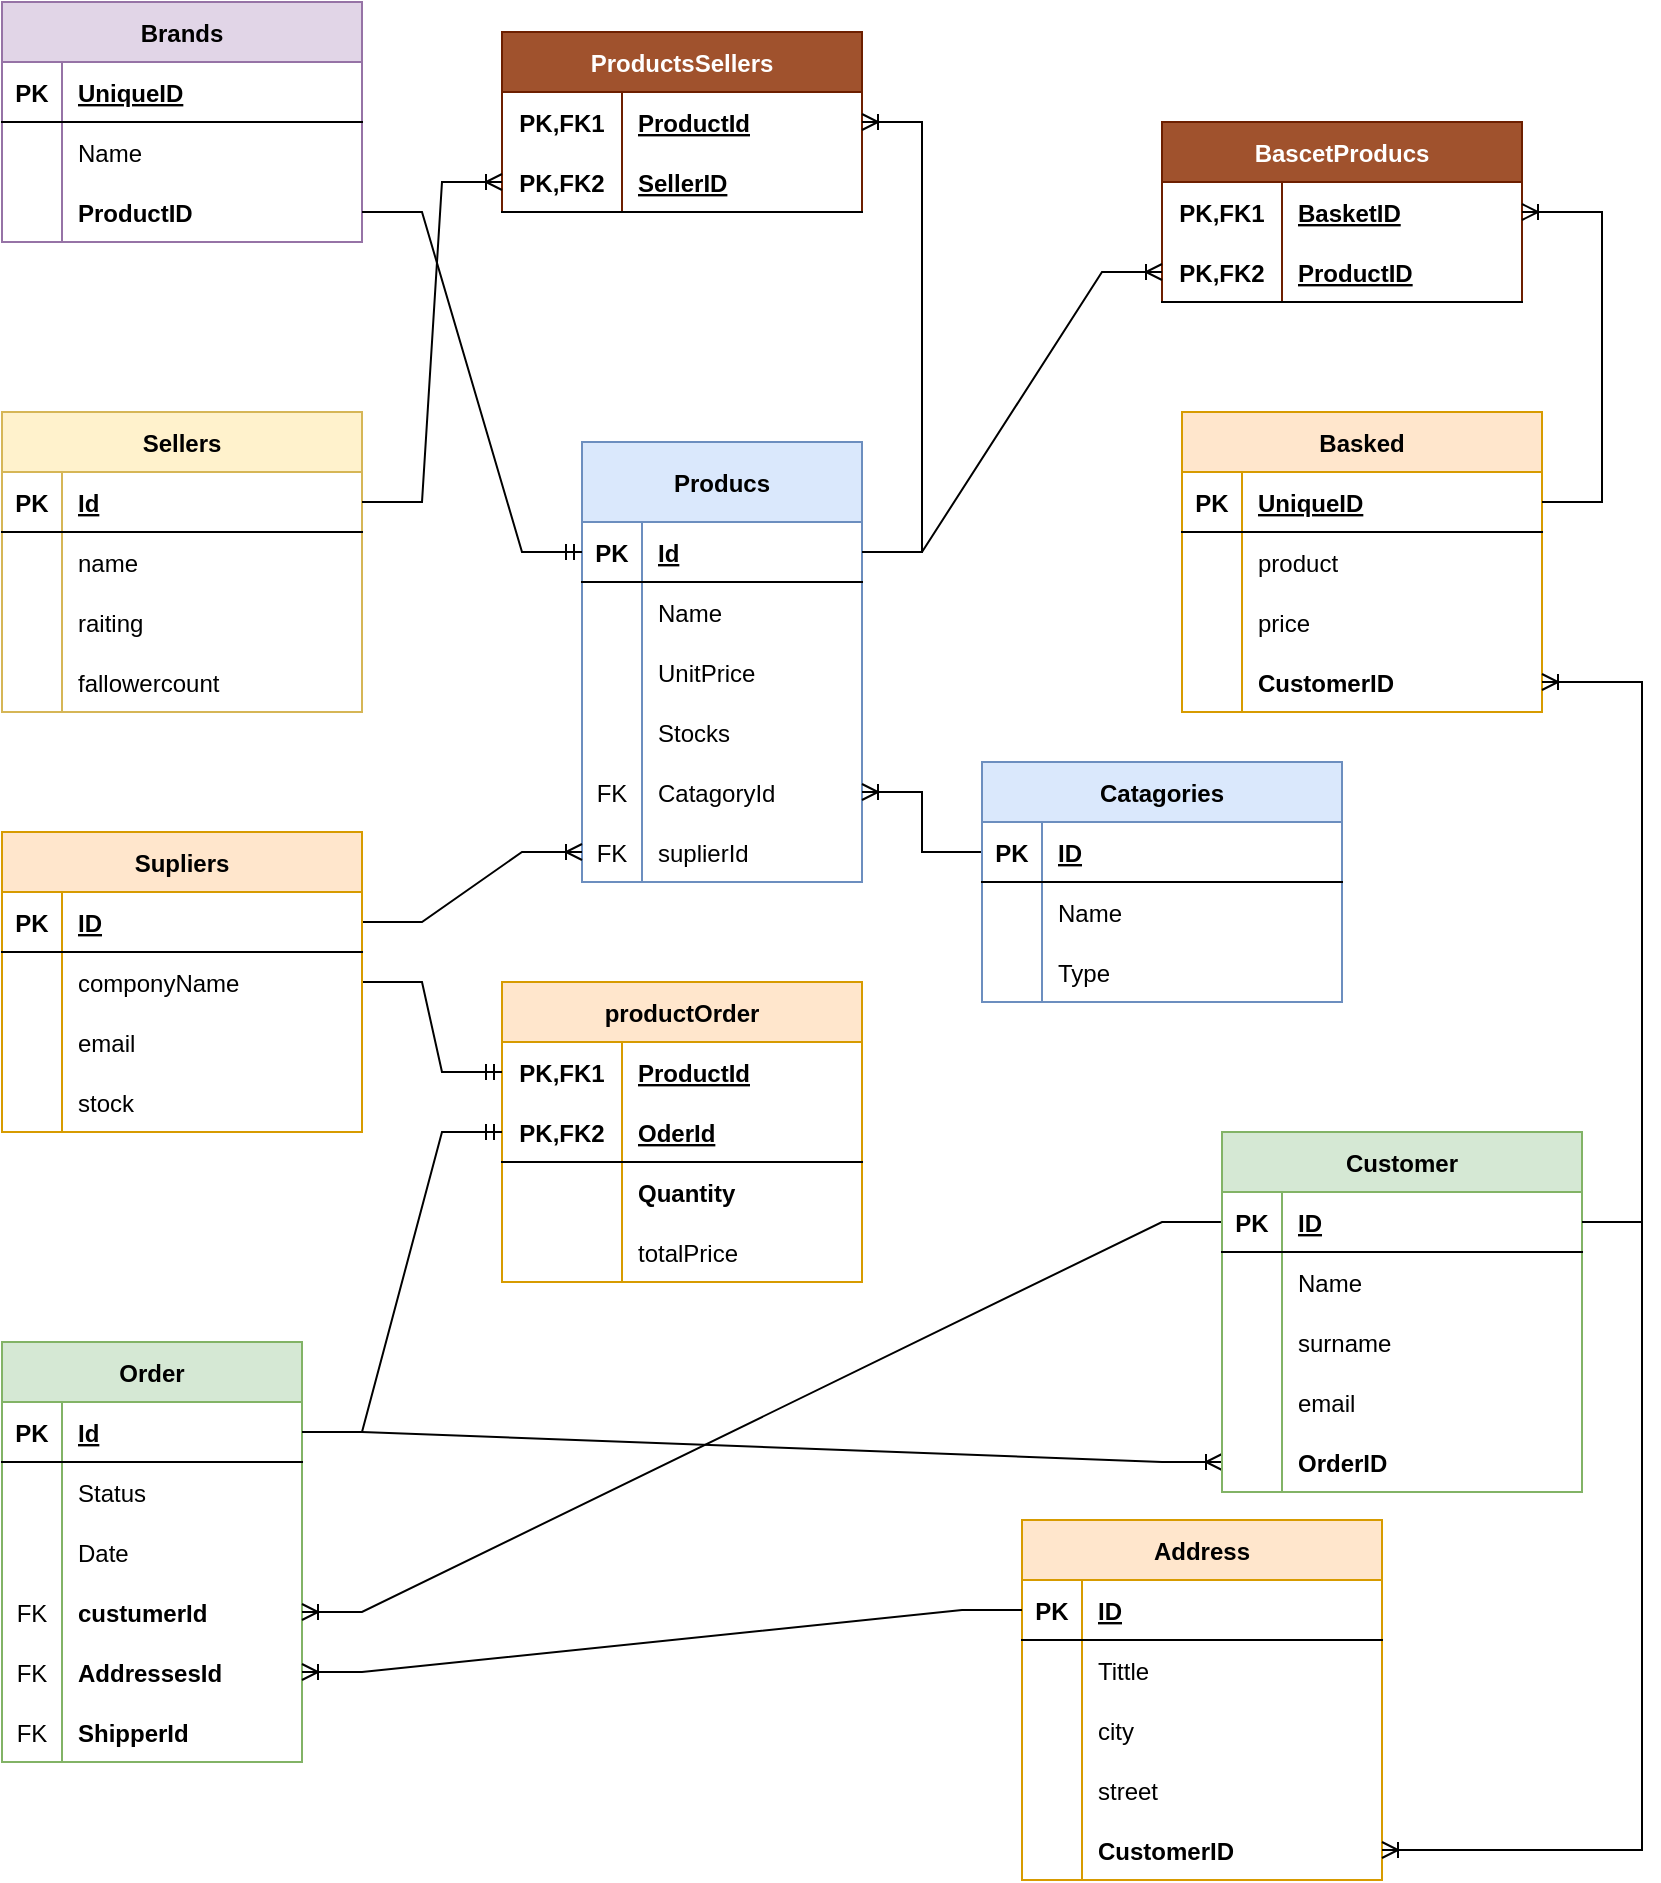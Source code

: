 <mxfile version="20.5.3" type="github"><diagram id="Ud2rKPK2SDvE_ar9SEhM" name="Page-1"><mxGraphModel dx="928" dy="551" grid="1" gridSize="10" guides="1" tooltips="1" connect="1" arrows="1" fold="1" page="1" pageScale="1" pageWidth="827" pageHeight="1169" math="0" shadow="0"><root><mxCell id="0"/><mxCell id="1" parent="0"/><mxCell id="K5BaJHrYRUYIIiu_ldEa-1" value="Producs" style="shape=table;startSize=40;container=1;collapsible=1;childLayout=tableLayout;fixedRows=1;rowLines=0;fontStyle=1;align=center;resizeLast=1;fillColor=#dae8fc;strokeColor=#6c8ebf;" parent="1" vertex="1"><mxGeometry x="300" y="450" width="140" height="220" as="geometry"/></mxCell><mxCell id="K5BaJHrYRUYIIiu_ldEa-2" value="" style="shape=tableRow;horizontal=0;startSize=0;swimlaneHead=0;swimlaneBody=0;fillColor=none;collapsible=0;dropTarget=0;points=[[0,0.5],[1,0.5]];portConstraint=eastwest;top=0;left=0;right=0;bottom=1;" parent="K5BaJHrYRUYIIiu_ldEa-1" vertex="1"><mxGeometry y="40" width="140" height="30" as="geometry"/></mxCell><mxCell id="K5BaJHrYRUYIIiu_ldEa-3" value="PK" style="shape=partialRectangle;connectable=0;fillColor=none;top=0;left=0;bottom=0;right=0;fontStyle=1;overflow=hidden;" parent="K5BaJHrYRUYIIiu_ldEa-2" vertex="1"><mxGeometry width="30" height="30" as="geometry"><mxRectangle width="30" height="30" as="alternateBounds"/></mxGeometry></mxCell><mxCell id="K5BaJHrYRUYIIiu_ldEa-4" value="Id" style="shape=partialRectangle;connectable=0;fillColor=none;top=0;left=0;bottom=0;right=0;align=left;spacingLeft=6;fontStyle=5;overflow=hidden;" parent="K5BaJHrYRUYIIiu_ldEa-2" vertex="1"><mxGeometry x="30" width="110" height="30" as="geometry"><mxRectangle width="110" height="30" as="alternateBounds"/></mxGeometry></mxCell><mxCell id="K5BaJHrYRUYIIiu_ldEa-5" value="" style="shape=tableRow;horizontal=0;startSize=0;swimlaneHead=0;swimlaneBody=0;fillColor=none;collapsible=0;dropTarget=0;points=[[0,0.5],[1,0.5]];portConstraint=eastwest;top=0;left=0;right=0;bottom=0;" parent="K5BaJHrYRUYIIiu_ldEa-1" vertex="1"><mxGeometry y="70" width="140" height="30" as="geometry"/></mxCell><mxCell id="K5BaJHrYRUYIIiu_ldEa-6" value="" style="shape=partialRectangle;connectable=0;fillColor=none;top=0;left=0;bottom=0;right=0;editable=1;overflow=hidden;" parent="K5BaJHrYRUYIIiu_ldEa-5" vertex="1"><mxGeometry width="30" height="30" as="geometry"><mxRectangle width="30" height="30" as="alternateBounds"/></mxGeometry></mxCell><mxCell id="K5BaJHrYRUYIIiu_ldEa-7" value="Name" style="shape=partialRectangle;connectable=0;fillColor=none;top=0;left=0;bottom=0;right=0;align=left;spacingLeft=6;overflow=hidden;" parent="K5BaJHrYRUYIIiu_ldEa-5" vertex="1"><mxGeometry x="30" width="110" height="30" as="geometry"><mxRectangle width="110" height="30" as="alternateBounds"/></mxGeometry></mxCell><mxCell id="K5BaJHrYRUYIIiu_ldEa-8" value="" style="shape=tableRow;horizontal=0;startSize=0;swimlaneHead=0;swimlaneBody=0;fillColor=none;collapsible=0;dropTarget=0;points=[[0,0.5],[1,0.5]];portConstraint=eastwest;top=0;left=0;right=0;bottom=0;" parent="K5BaJHrYRUYIIiu_ldEa-1" vertex="1"><mxGeometry y="100" width="140" height="30" as="geometry"/></mxCell><mxCell id="K5BaJHrYRUYIIiu_ldEa-9" value="" style="shape=partialRectangle;connectable=0;fillColor=none;top=0;left=0;bottom=0;right=0;editable=1;overflow=hidden;" parent="K5BaJHrYRUYIIiu_ldEa-8" vertex="1"><mxGeometry width="30" height="30" as="geometry"><mxRectangle width="30" height="30" as="alternateBounds"/></mxGeometry></mxCell><mxCell id="K5BaJHrYRUYIIiu_ldEa-10" value="UnitPrice" style="shape=partialRectangle;connectable=0;fillColor=none;top=0;left=0;bottom=0;right=0;align=left;spacingLeft=6;overflow=hidden;" parent="K5BaJHrYRUYIIiu_ldEa-8" vertex="1"><mxGeometry x="30" width="110" height="30" as="geometry"><mxRectangle width="110" height="30" as="alternateBounds"/></mxGeometry></mxCell><mxCell id="K5BaJHrYRUYIIiu_ldEa-11" value="" style="shape=tableRow;horizontal=0;startSize=0;swimlaneHead=0;swimlaneBody=0;fillColor=none;collapsible=0;dropTarget=0;points=[[0,0.5],[1,0.5]];portConstraint=eastwest;top=0;left=0;right=0;bottom=0;" parent="K5BaJHrYRUYIIiu_ldEa-1" vertex="1"><mxGeometry y="130" width="140" height="30" as="geometry"/></mxCell><mxCell id="K5BaJHrYRUYIIiu_ldEa-12" value="" style="shape=partialRectangle;connectable=0;fillColor=none;top=0;left=0;bottom=0;right=0;editable=1;overflow=hidden;" parent="K5BaJHrYRUYIIiu_ldEa-11" vertex="1"><mxGeometry width="30" height="30" as="geometry"><mxRectangle width="30" height="30" as="alternateBounds"/></mxGeometry></mxCell><mxCell id="K5BaJHrYRUYIIiu_ldEa-13" value="Stocks" style="shape=partialRectangle;connectable=0;fillColor=none;top=0;left=0;bottom=0;right=0;align=left;spacingLeft=6;overflow=hidden;" parent="K5BaJHrYRUYIIiu_ldEa-11" vertex="1"><mxGeometry x="30" width="110" height="30" as="geometry"><mxRectangle width="110" height="30" as="alternateBounds"/></mxGeometry></mxCell><mxCell id="K5BaJHrYRUYIIiu_ldEa-14" value="" style="shape=tableRow;horizontal=0;startSize=0;swimlaneHead=0;swimlaneBody=0;fillColor=none;collapsible=0;dropTarget=0;points=[[0,0.5],[1,0.5]];portConstraint=eastwest;top=0;left=0;right=0;bottom=0;" parent="K5BaJHrYRUYIIiu_ldEa-1" vertex="1"><mxGeometry y="160" width="140" height="30" as="geometry"/></mxCell><mxCell id="K5BaJHrYRUYIIiu_ldEa-15" value="FK" style="shape=partialRectangle;connectable=0;fillColor=none;top=0;left=0;bottom=0;right=0;editable=1;overflow=hidden;" parent="K5BaJHrYRUYIIiu_ldEa-14" vertex="1"><mxGeometry width="30" height="30" as="geometry"><mxRectangle width="30" height="30" as="alternateBounds"/></mxGeometry></mxCell><mxCell id="K5BaJHrYRUYIIiu_ldEa-16" value="CatagoryId" style="shape=partialRectangle;connectable=0;fillColor=none;top=0;left=0;bottom=0;right=0;align=left;spacingLeft=6;overflow=hidden;" parent="K5BaJHrYRUYIIiu_ldEa-14" vertex="1"><mxGeometry x="30" width="110" height="30" as="geometry"><mxRectangle width="110" height="30" as="alternateBounds"/></mxGeometry></mxCell><mxCell id="K5BaJHrYRUYIIiu_ldEa-17" value="" style="shape=tableRow;horizontal=0;startSize=0;swimlaneHead=0;swimlaneBody=0;fillColor=none;collapsible=0;dropTarget=0;points=[[0,0.5],[1,0.5]];portConstraint=eastwest;top=0;left=0;right=0;bottom=0;" parent="K5BaJHrYRUYIIiu_ldEa-1" vertex="1"><mxGeometry y="190" width="140" height="30" as="geometry"/></mxCell><mxCell id="K5BaJHrYRUYIIiu_ldEa-18" value="FK" style="shape=partialRectangle;connectable=0;fillColor=none;top=0;left=0;bottom=0;right=0;editable=1;overflow=hidden;" parent="K5BaJHrYRUYIIiu_ldEa-17" vertex="1"><mxGeometry width="30" height="30" as="geometry"><mxRectangle width="30" height="30" as="alternateBounds"/></mxGeometry></mxCell><mxCell id="K5BaJHrYRUYIIiu_ldEa-19" value="suplierId" style="shape=partialRectangle;connectable=0;fillColor=none;top=0;left=0;bottom=0;right=0;align=left;spacingLeft=6;overflow=hidden;" parent="K5BaJHrYRUYIIiu_ldEa-17" vertex="1"><mxGeometry x="30" width="110" height="30" as="geometry"><mxRectangle width="110" height="30" as="alternateBounds"/></mxGeometry></mxCell><mxCell id="K5BaJHrYRUYIIiu_ldEa-20" value="Order" style="shape=table;startSize=30;container=1;collapsible=1;childLayout=tableLayout;fixedRows=1;rowLines=0;fontStyle=1;align=center;resizeLast=1;fillColor=#d5e8d4;strokeColor=#82b366;" parent="1" vertex="1"><mxGeometry x="10" y="900" width="150" height="210" as="geometry"/></mxCell><mxCell id="K5BaJHrYRUYIIiu_ldEa-21" value="" style="shape=tableRow;horizontal=0;startSize=0;swimlaneHead=0;swimlaneBody=0;fillColor=none;collapsible=0;dropTarget=0;points=[[0,0.5],[1,0.5]];portConstraint=eastwest;top=0;left=0;right=0;bottom=1;" parent="K5BaJHrYRUYIIiu_ldEa-20" vertex="1"><mxGeometry y="30" width="150" height="30" as="geometry"/></mxCell><mxCell id="K5BaJHrYRUYIIiu_ldEa-22" value="PK" style="shape=partialRectangle;connectable=0;fillColor=none;top=0;left=0;bottom=0;right=0;fontStyle=1;overflow=hidden;" parent="K5BaJHrYRUYIIiu_ldEa-21" vertex="1"><mxGeometry width="30" height="30" as="geometry"><mxRectangle width="30" height="30" as="alternateBounds"/></mxGeometry></mxCell><mxCell id="K5BaJHrYRUYIIiu_ldEa-23" value="Id" style="shape=partialRectangle;connectable=0;fillColor=none;top=0;left=0;bottom=0;right=0;align=left;spacingLeft=6;fontStyle=5;overflow=hidden;" parent="K5BaJHrYRUYIIiu_ldEa-21" vertex="1"><mxGeometry x="30" width="120" height="30" as="geometry"><mxRectangle width="120" height="30" as="alternateBounds"/></mxGeometry></mxCell><mxCell id="K5BaJHrYRUYIIiu_ldEa-24" value="" style="shape=tableRow;horizontal=0;startSize=0;swimlaneHead=0;swimlaneBody=0;fillColor=none;collapsible=0;dropTarget=0;points=[[0,0.5],[1,0.5]];portConstraint=eastwest;top=0;left=0;right=0;bottom=0;" parent="K5BaJHrYRUYIIiu_ldEa-20" vertex="1"><mxGeometry y="60" width="150" height="30" as="geometry"/></mxCell><mxCell id="K5BaJHrYRUYIIiu_ldEa-25" value="" style="shape=partialRectangle;connectable=0;fillColor=none;top=0;left=0;bottom=0;right=0;editable=1;overflow=hidden;" parent="K5BaJHrYRUYIIiu_ldEa-24" vertex="1"><mxGeometry width="30" height="30" as="geometry"><mxRectangle width="30" height="30" as="alternateBounds"/></mxGeometry></mxCell><mxCell id="K5BaJHrYRUYIIiu_ldEa-26" value="Status" style="shape=partialRectangle;connectable=0;fillColor=none;top=0;left=0;bottom=0;right=0;align=left;spacingLeft=6;overflow=hidden;" parent="K5BaJHrYRUYIIiu_ldEa-24" vertex="1"><mxGeometry x="30" width="120" height="30" as="geometry"><mxRectangle width="120" height="30" as="alternateBounds"/></mxGeometry></mxCell><mxCell id="K5BaJHrYRUYIIiu_ldEa-27" value="" style="shape=tableRow;horizontal=0;startSize=0;swimlaneHead=0;swimlaneBody=0;fillColor=none;collapsible=0;dropTarget=0;points=[[0,0.5],[1,0.5]];portConstraint=eastwest;top=0;left=0;right=0;bottom=0;" parent="K5BaJHrYRUYIIiu_ldEa-20" vertex="1"><mxGeometry y="90" width="150" height="30" as="geometry"/></mxCell><mxCell id="K5BaJHrYRUYIIiu_ldEa-28" value="" style="shape=partialRectangle;connectable=0;fillColor=none;top=0;left=0;bottom=0;right=0;editable=1;overflow=hidden;" parent="K5BaJHrYRUYIIiu_ldEa-27" vertex="1"><mxGeometry width="30" height="30" as="geometry"><mxRectangle width="30" height="30" as="alternateBounds"/></mxGeometry></mxCell><mxCell id="K5BaJHrYRUYIIiu_ldEa-29" value="Date" style="shape=partialRectangle;connectable=0;fillColor=none;top=0;left=0;bottom=0;right=0;align=left;spacingLeft=6;overflow=hidden;" parent="K5BaJHrYRUYIIiu_ldEa-27" vertex="1"><mxGeometry x="30" width="120" height="30" as="geometry"><mxRectangle width="120" height="30" as="alternateBounds"/></mxGeometry></mxCell><mxCell id="K5BaJHrYRUYIIiu_ldEa-30" value="" style="shape=tableRow;horizontal=0;startSize=0;swimlaneHead=0;swimlaneBody=0;fillColor=none;collapsible=0;dropTarget=0;points=[[0,0.5],[1,0.5]];portConstraint=eastwest;top=0;left=0;right=0;bottom=0;" parent="K5BaJHrYRUYIIiu_ldEa-20" vertex="1"><mxGeometry y="120" width="150" height="30" as="geometry"/></mxCell><mxCell id="K5BaJHrYRUYIIiu_ldEa-31" value="FK" style="shape=partialRectangle;connectable=0;fillColor=none;top=0;left=0;bottom=0;right=0;editable=1;overflow=hidden;" parent="K5BaJHrYRUYIIiu_ldEa-30" vertex="1"><mxGeometry width="30" height="30" as="geometry"><mxRectangle width="30" height="30" as="alternateBounds"/></mxGeometry></mxCell><mxCell id="K5BaJHrYRUYIIiu_ldEa-32" value="custumerId" style="shape=partialRectangle;connectable=0;fillColor=none;top=0;left=0;bottom=0;right=0;align=left;spacingLeft=6;overflow=hidden;fontStyle=1" parent="K5BaJHrYRUYIIiu_ldEa-30" vertex="1"><mxGeometry x="30" width="120" height="30" as="geometry"><mxRectangle width="120" height="30" as="alternateBounds"/></mxGeometry></mxCell><mxCell id="K5BaJHrYRUYIIiu_ldEa-33" value="" style="shape=tableRow;horizontal=0;startSize=0;swimlaneHead=0;swimlaneBody=0;fillColor=none;collapsible=0;dropTarget=0;points=[[0,0.5],[1,0.5]];portConstraint=eastwest;top=0;left=0;right=0;bottom=0;" parent="K5BaJHrYRUYIIiu_ldEa-20" vertex="1"><mxGeometry y="150" width="150" height="30" as="geometry"/></mxCell><mxCell id="K5BaJHrYRUYIIiu_ldEa-34" value="FK" style="shape=partialRectangle;connectable=0;fillColor=none;top=0;left=0;bottom=0;right=0;editable=1;overflow=hidden;" parent="K5BaJHrYRUYIIiu_ldEa-33" vertex="1"><mxGeometry width="30" height="30" as="geometry"><mxRectangle width="30" height="30" as="alternateBounds"/></mxGeometry></mxCell><mxCell id="K5BaJHrYRUYIIiu_ldEa-35" value="AddressesId" style="shape=partialRectangle;connectable=0;fillColor=none;top=0;left=0;bottom=0;right=0;align=left;spacingLeft=6;overflow=hidden;fontStyle=1" parent="K5BaJHrYRUYIIiu_ldEa-33" vertex="1"><mxGeometry x="30" width="120" height="30" as="geometry"><mxRectangle width="120" height="30" as="alternateBounds"/></mxGeometry></mxCell><mxCell id="K5BaJHrYRUYIIiu_ldEa-36" value="" style="shape=tableRow;horizontal=0;startSize=0;swimlaneHead=0;swimlaneBody=0;fillColor=none;collapsible=0;dropTarget=0;points=[[0,0.5],[1,0.5]];portConstraint=eastwest;top=0;left=0;right=0;bottom=0;" parent="K5BaJHrYRUYIIiu_ldEa-20" vertex="1"><mxGeometry y="180" width="150" height="30" as="geometry"/></mxCell><mxCell id="K5BaJHrYRUYIIiu_ldEa-37" value="FK" style="shape=partialRectangle;connectable=0;fillColor=none;top=0;left=0;bottom=0;right=0;editable=1;overflow=hidden;" parent="K5BaJHrYRUYIIiu_ldEa-36" vertex="1"><mxGeometry width="30" height="30" as="geometry"><mxRectangle width="30" height="30" as="alternateBounds"/></mxGeometry></mxCell><mxCell id="K5BaJHrYRUYIIiu_ldEa-38" value="ShipperId" style="shape=partialRectangle;connectable=0;fillColor=none;top=0;left=0;bottom=0;right=0;align=left;spacingLeft=6;overflow=hidden;fontStyle=1" parent="K5BaJHrYRUYIIiu_ldEa-36" vertex="1"><mxGeometry x="30" width="120" height="30" as="geometry"><mxRectangle width="120" height="30" as="alternateBounds"/></mxGeometry></mxCell><mxCell id="K5BaJHrYRUYIIiu_ldEa-93" value="BascetProducs" style="shape=table;startSize=30;container=1;collapsible=1;childLayout=tableLayout;fixedRows=1;rowLines=0;fontStyle=1;align=center;resizeLast=1;fillColor=#a0522d;fontColor=#ffffff;strokeColor=#6D1F00;" parent="1" vertex="1"><mxGeometry x="590" y="290" width="180" height="90" as="geometry"/></mxCell><mxCell id="K5BaJHrYRUYIIiu_ldEa-94" value="" style="shape=tableRow;horizontal=0;startSize=0;swimlaneHead=0;swimlaneBody=0;fillColor=none;collapsible=0;dropTarget=0;points=[[0,0.5],[1,0.5]];portConstraint=eastwest;top=0;left=0;right=0;bottom=0;" parent="K5BaJHrYRUYIIiu_ldEa-93" vertex="1"><mxGeometry y="30" width="180" height="30" as="geometry"/></mxCell><mxCell id="K5BaJHrYRUYIIiu_ldEa-95" value="PK,FK1" style="shape=partialRectangle;connectable=0;fillColor=none;top=0;left=0;bottom=0;right=0;fontStyle=1;overflow=hidden;" parent="K5BaJHrYRUYIIiu_ldEa-94" vertex="1"><mxGeometry width="60" height="30" as="geometry"><mxRectangle width="60" height="30" as="alternateBounds"/></mxGeometry></mxCell><mxCell id="K5BaJHrYRUYIIiu_ldEa-96" value="BasketID" style="shape=partialRectangle;connectable=0;fillColor=none;top=0;left=0;bottom=0;right=0;align=left;spacingLeft=6;fontStyle=5;overflow=hidden;" parent="K5BaJHrYRUYIIiu_ldEa-94" vertex="1"><mxGeometry x="60" width="120" height="30" as="geometry"><mxRectangle width="120" height="30" as="alternateBounds"/></mxGeometry></mxCell><mxCell id="K5BaJHrYRUYIIiu_ldEa-97" value="" style="shape=tableRow;horizontal=0;startSize=0;swimlaneHead=0;swimlaneBody=0;fillColor=none;collapsible=0;dropTarget=0;points=[[0,0.5],[1,0.5]];portConstraint=eastwest;top=0;left=0;right=0;bottom=1;" parent="K5BaJHrYRUYIIiu_ldEa-93" vertex="1"><mxGeometry y="60" width="180" height="30" as="geometry"/></mxCell><mxCell id="K5BaJHrYRUYIIiu_ldEa-98" value="PK,FK2" style="shape=partialRectangle;connectable=0;fillColor=none;top=0;left=0;bottom=0;right=0;fontStyle=1;overflow=hidden;" parent="K5BaJHrYRUYIIiu_ldEa-97" vertex="1"><mxGeometry width="60" height="30" as="geometry"><mxRectangle width="60" height="30" as="alternateBounds"/></mxGeometry></mxCell><mxCell id="K5BaJHrYRUYIIiu_ldEa-99" value="ProductID" style="shape=partialRectangle;connectable=0;fillColor=none;top=0;left=0;bottom=0;right=0;align=left;spacingLeft=6;fontStyle=5;overflow=hidden;" parent="K5BaJHrYRUYIIiu_ldEa-97" vertex="1"><mxGeometry x="60" width="120" height="30" as="geometry"><mxRectangle width="120" height="30" as="alternateBounds"/></mxGeometry></mxCell><mxCell id="K5BaJHrYRUYIIiu_ldEa-119" value="Address" style="shape=table;startSize=30;container=1;collapsible=1;childLayout=tableLayout;fixedRows=1;rowLines=0;fontStyle=1;align=center;resizeLast=1;fillColor=#ffe6cc;strokeColor=#d79b00;" parent="1" vertex="1"><mxGeometry x="520" y="989" width="180" height="180" as="geometry"/></mxCell><mxCell id="K5BaJHrYRUYIIiu_ldEa-120" value="" style="shape=tableRow;horizontal=0;startSize=0;swimlaneHead=0;swimlaneBody=0;fillColor=none;collapsible=0;dropTarget=0;points=[[0,0.5],[1,0.5]];portConstraint=eastwest;top=0;left=0;right=0;bottom=1;" parent="K5BaJHrYRUYIIiu_ldEa-119" vertex="1"><mxGeometry y="30" width="180" height="30" as="geometry"/></mxCell><mxCell id="K5BaJHrYRUYIIiu_ldEa-121" value="PK" style="shape=partialRectangle;connectable=0;fillColor=none;top=0;left=0;bottom=0;right=0;fontStyle=1;overflow=hidden;" parent="K5BaJHrYRUYIIiu_ldEa-120" vertex="1"><mxGeometry width="30" height="30" as="geometry"><mxRectangle width="30" height="30" as="alternateBounds"/></mxGeometry></mxCell><mxCell id="K5BaJHrYRUYIIiu_ldEa-122" value="ID" style="shape=partialRectangle;connectable=0;fillColor=none;top=0;left=0;bottom=0;right=0;align=left;spacingLeft=6;fontStyle=5;overflow=hidden;" parent="K5BaJHrYRUYIIiu_ldEa-120" vertex="1"><mxGeometry x="30" width="150" height="30" as="geometry"><mxRectangle width="150" height="30" as="alternateBounds"/></mxGeometry></mxCell><mxCell id="K5BaJHrYRUYIIiu_ldEa-123" value="" style="shape=tableRow;horizontal=0;startSize=0;swimlaneHead=0;swimlaneBody=0;fillColor=none;collapsible=0;dropTarget=0;points=[[0,0.5],[1,0.5]];portConstraint=eastwest;top=0;left=0;right=0;bottom=0;" parent="K5BaJHrYRUYIIiu_ldEa-119" vertex="1"><mxGeometry y="60" width="180" height="30" as="geometry"/></mxCell><mxCell id="K5BaJHrYRUYIIiu_ldEa-124" value="" style="shape=partialRectangle;connectable=0;fillColor=none;top=0;left=0;bottom=0;right=0;editable=1;overflow=hidden;" parent="K5BaJHrYRUYIIiu_ldEa-123" vertex="1"><mxGeometry width="30" height="30" as="geometry"><mxRectangle width="30" height="30" as="alternateBounds"/></mxGeometry></mxCell><mxCell id="K5BaJHrYRUYIIiu_ldEa-125" value="Tittle" style="shape=partialRectangle;connectable=0;fillColor=none;top=0;left=0;bottom=0;right=0;align=left;spacingLeft=6;overflow=hidden;" parent="K5BaJHrYRUYIIiu_ldEa-123" vertex="1"><mxGeometry x="30" width="150" height="30" as="geometry"><mxRectangle width="150" height="30" as="alternateBounds"/></mxGeometry></mxCell><mxCell id="K5BaJHrYRUYIIiu_ldEa-126" value="" style="shape=tableRow;horizontal=0;startSize=0;swimlaneHead=0;swimlaneBody=0;fillColor=none;collapsible=0;dropTarget=0;points=[[0,0.5],[1,0.5]];portConstraint=eastwest;top=0;left=0;right=0;bottom=0;" parent="K5BaJHrYRUYIIiu_ldEa-119" vertex="1"><mxGeometry y="90" width="180" height="30" as="geometry"/></mxCell><mxCell id="K5BaJHrYRUYIIiu_ldEa-127" value="" style="shape=partialRectangle;connectable=0;fillColor=none;top=0;left=0;bottom=0;right=0;editable=1;overflow=hidden;" parent="K5BaJHrYRUYIIiu_ldEa-126" vertex="1"><mxGeometry width="30" height="30" as="geometry"><mxRectangle width="30" height="30" as="alternateBounds"/></mxGeometry></mxCell><mxCell id="K5BaJHrYRUYIIiu_ldEa-128" value="city" style="shape=partialRectangle;connectable=0;fillColor=none;top=0;left=0;bottom=0;right=0;align=left;spacingLeft=6;overflow=hidden;" parent="K5BaJHrYRUYIIiu_ldEa-126" vertex="1"><mxGeometry x="30" width="150" height="30" as="geometry"><mxRectangle width="150" height="30" as="alternateBounds"/></mxGeometry></mxCell><mxCell id="K5BaJHrYRUYIIiu_ldEa-129" value="" style="shape=tableRow;horizontal=0;startSize=0;swimlaneHead=0;swimlaneBody=0;fillColor=none;collapsible=0;dropTarget=0;points=[[0,0.5],[1,0.5]];portConstraint=eastwest;top=0;left=0;right=0;bottom=0;" parent="K5BaJHrYRUYIIiu_ldEa-119" vertex="1"><mxGeometry y="120" width="180" height="30" as="geometry"/></mxCell><mxCell id="K5BaJHrYRUYIIiu_ldEa-130" value="" style="shape=partialRectangle;connectable=0;fillColor=none;top=0;left=0;bottom=0;right=0;editable=1;overflow=hidden;" parent="K5BaJHrYRUYIIiu_ldEa-129" vertex="1"><mxGeometry width="30" height="30" as="geometry"><mxRectangle width="30" height="30" as="alternateBounds"/></mxGeometry></mxCell><mxCell id="K5BaJHrYRUYIIiu_ldEa-131" value="street" style="shape=partialRectangle;connectable=0;fillColor=none;top=0;left=0;bottom=0;right=0;align=left;spacingLeft=6;overflow=hidden;" parent="K5BaJHrYRUYIIiu_ldEa-129" vertex="1"><mxGeometry x="30" width="150" height="30" as="geometry"><mxRectangle width="150" height="30" as="alternateBounds"/></mxGeometry></mxCell><mxCell id="K5BaJHrYRUYIIiu_ldEa-236" value="" style="shape=tableRow;horizontal=0;startSize=0;swimlaneHead=0;swimlaneBody=0;fillColor=none;collapsible=0;dropTarget=0;points=[[0,0.5],[1,0.5]];portConstraint=eastwest;top=0;left=0;right=0;bottom=0;" parent="K5BaJHrYRUYIIiu_ldEa-119" vertex="1"><mxGeometry y="150" width="180" height="30" as="geometry"/></mxCell><mxCell id="K5BaJHrYRUYIIiu_ldEa-237" value="" style="shape=partialRectangle;connectable=0;fillColor=none;top=0;left=0;bottom=0;right=0;editable=1;overflow=hidden;" parent="K5BaJHrYRUYIIiu_ldEa-236" vertex="1"><mxGeometry width="30" height="30" as="geometry"><mxRectangle width="30" height="30" as="alternateBounds"/></mxGeometry></mxCell><mxCell id="K5BaJHrYRUYIIiu_ldEa-238" value="CustomerID" style="shape=partialRectangle;connectable=0;fillColor=none;top=0;left=0;bottom=0;right=0;align=left;spacingLeft=6;overflow=hidden;fontStyle=1" parent="K5BaJHrYRUYIIiu_ldEa-236" vertex="1"><mxGeometry x="30" width="150" height="30" as="geometry"><mxRectangle width="150" height="30" as="alternateBounds"/></mxGeometry></mxCell><mxCell id="kabIu7NqHB5DfWP7d_qM-1" style="edgeStyle=orthogonalEdgeStyle;rounded=0;orthogonalLoop=1;jettySize=auto;html=1;exitX=1;exitY=0.5;exitDx=0;exitDy=0;" edge="1" parent="K5BaJHrYRUYIIiu_ldEa-119" source="K5BaJHrYRUYIIiu_ldEa-236" target="K5BaJHrYRUYIIiu_ldEa-236"><mxGeometry relative="1" as="geometry"/></mxCell><mxCell id="K5BaJHrYRUYIIiu_ldEa-161" value="Sellers" style="shape=table;startSize=30;container=1;collapsible=1;childLayout=tableLayout;fixedRows=1;rowLines=0;fontStyle=1;align=center;resizeLast=1;fillColor=#fff2cc;strokeColor=#d6b656;" parent="1" vertex="1"><mxGeometry x="10" y="435" width="180" height="150" as="geometry"/></mxCell><mxCell id="K5BaJHrYRUYIIiu_ldEa-162" value="" style="shape=tableRow;horizontal=0;startSize=0;swimlaneHead=0;swimlaneBody=0;fillColor=none;collapsible=0;dropTarget=0;points=[[0,0.5],[1,0.5]];portConstraint=eastwest;top=0;left=0;right=0;bottom=1;" parent="K5BaJHrYRUYIIiu_ldEa-161" vertex="1"><mxGeometry y="30" width="180" height="30" as="geometry"/></mxCell><mxCell id="K5BaJHrYRUYIIiu_ldEa-163" value="PK" style="shape=partialRectangle;connectable=0;fillColor=none;top=0;left=0;bottom=0;right=0;fontStyle=1;overflow=hidden;" parent="K5BaJHrYRUYIIiu_ldEa-162" vertex="1"><mxGeometry width="30" height="30" as="geometry"><mxRectangle width="30" height="30" as="alternateBounds"/></mxGeometry></mxCell><mxCell id="K5BaJHrYRUYIIiu_ldEa-164" value="Id" style="shape=partialRectangle;connectable=0;fillColor=none;top=0;left=0;bottom=0;right=0;align=left;spacingLeft=6;fontStyle=5;overflow=hidden;" parent="K5BaJHrYRUYIIiu_ldEa-162" vertex="1"><mxGeometry x="30" width="150" height="30" as="geometry"><mxRectangle width="150" height="30" as="alternateBounds"/></mxGeometry></mxCell><mxCell id="K5BaJHrYRUYIIiu_ldEa-165" value="" style="shape=tableRow;horizontal=0;startSize=0;swimlaneHead=0;swimlaneBody=0;fillColor=none;collapsible=0;dropTarget=0;points=[[0,0.5],[1,0.5]];portConstraint=eastwest;top=0;left=0;right=0;bottom=0;" parent="K5BaJHrYRUYIIiu_ldEa-161" vertex="1"><mxGeometry y="60" width="180" height="30" as="geometry"/></mxCell><mxCell id="K5BaJHrYRUYIIiu_ldEa-166" value="" style="shape=partialRectangle;connectable=0;fillColor=none;top=0;left=0;bottom=0;right=0;editable=1;overflow=hidden;" parent="K5BaJHrYRUYIIiu_ldEa-165" vertex="1"><mxGeometry width="30" height="30" as="geometry"><mxRectangle width="30" height="30" as="alternateBounds"/></mxGeometry></mxCell><mxCell id="K5BaJHrYRUYIIiu_ldEa-167" value="name" style="shape=partialRectangle;connectable=0;fillColor=none;top=0;left=0;bottom=0;right=0;align=left;spacingLeft=6;overflow=hidden;" parent="K5BaJHrYRUYIIiu_ldEa-165" vertex="1"><mxGeometry x="30" width="150" height="30" as="geometry"><mxRectangle width="150" height="30" as="alternateBounds"/></mxGeometry></mxCell><mxCell id="K5BaJHrYRUYIIiu_ldEa-168" value="" style="shape=tableRow;horizontal=0;startSize=0;swimlaneHead=0;swimlaneBody=0;fillColor=none;collapsible=0;dropTarget=0;points=[[0,0.5],[1,0.5]];portConstraint=eastwest;top=0;left=0;right=0;bottom=0;" parent="K5BaJHrYRUYIIiu_ldEa-161" vertex="1"><mxGeometry y="90" width="180" height="30" as="geometry"/></mxCell><mxCell id="K5BaJHrYRUYIIiu_ldEa-169" value="" style="shape=partialRectangle;connectable=0;fillColor=none;top=0;left=0;bottom=0;right=0;editable=1;overflow=hidden;" parent="K5BaJHrYRUYIIiu_ldEa-168" vertex="1"><mxGeometry width="30" height="30" as="geometry"><mxRectangle width="30" height="30" as="alternateBounds"/></mxGeometry></mxCell><mxCell id="K5BaJHrYRUYIIiu_ldEa-170" value="raiting" style="shape=partialRectangle;connectable=0;fillColor=none;top=0;left=0;bottom=0;right=0;align=left;spacingLeft=6;overflow=hidden;" parent="K5BaJHrYRUYIIiu_ldEa-168" vertex="1"><mxGeometry x="30" width="150" height="30" as="geometry"><mxRectangle width="150" height="30" as="alternateBounds"/></mxGeometry></mxCell><mxCell id="K5BaJHrYRUYIIiu_ldEa-171" value="" style="shape=tableRow;horizontal=0;startSize=0;swimlaneHead=0;swimlaneBody=0;fillColor=none;collapsible=0;dropTarget=0;points=[[0,0.5],[1,0.5]];portConstraint=eastwest;top=0;left=0;right=0;bottom=0;" parent="K5BaJHrYRUYIIiu_ldEa-161" vertex="1"><mxGeometry y="120" width="180" height="30" as="geometry"/></mxCell><mxCell id="K5BaJHrYRUYIIiu_ldEa-172" value="" style="shape=partialRectangle;connectable=0;fillColor=none;top=0;left=0;bottom=0;right=0;editable=1;overflow=hidden;" parent="K5BaJHrYRUYIIiu_ldEa-171" vertex="1"><mxGeometry width="30" height="30" as="geometry"><mxRectangle width="30" height="30" as="alternateBounds"/></mxGeometry></mxCell><mxCell id="K5BaJHrYRUYIIiu_ldEa-173" value="fallowercount" style="shape=partialRectangle;connectable=0;fillColor=none;top=0;left=0;bottom=0;right=0;align=left;spacingLeft=6;overflow=hidden;" parent="K5BaJHrYRUYIIiu_ldEa-171" vertex="1"><mxGeometry x="30" width="150" height="30" as="geometry"><mxRectangle width="150" height="30" as="alternateBounds"/></mxGeometry></mxCell><mxCell id="K5BaJHrYRUYIIiu_ldEa-174" value="Brands" style="shape=table;startSize=30;container=1;collapsible=1;childLayout=tableLayout;fixedRows=1;rowLines=0;fontStyle=1;align=center;resizeLast=1;fillColor=#e1d5e7;strokeColor=#9673a6;" parent="1" vertex="1"><mxGeometry x="10" y="230" width="180" height="120" as="geometry"/></mxCell><mxCell id="K5BaJHrYRUYIIiu_ldEa-175" value="" style="shape=tableRow;horizontal=0;startSize=0;swimlaneHead=0;swimlaneBody=0;fillColor=none;collapsible=0;dropTarget=0;points=[[0,0.5],[1,0.5]];portConstraint=eastwest;top=0;left=0;right=0;bottom=1;" parent="K5BaJHrYRUYIIiu_ldEa-174" vertex="1"><mxGeometry y="30" width="180" height="30" as="geometry"/></mxCell><mxCell id="K5BaJHrYRUYIIiu_ldEa-176" value="PK" style="shape=partialRectangle;connectable=0;fillColor=none;top=0;left=0;bottom=0;right=0;fontStyle=1;overflow=hidden;" parent="K5BaJHrYRUYIIiu_ldEa-175" vertex="1"><mxGeometry width="30" height="30" as="geometry"><mxRectangle width="30" height="30" as="alternateBounds"/></mxGeometry></mxCell><mxCell id="K5BaJHrYRUYIIiu_ldEa-177" value="UniqueID" style="shape=partialRectangle;connectable=0;fillColor=none;top=0;left=0;bottom=0;right=0;align=left;spacingLeft=6;fontStyle=5;overflow=hidden;" parent="K5BaJHrYRUYIIiu_ldEa-175" vertex="1"><mxGeometry x="30" width="150" height="30" as="geometry"><mxRectangle width="150" height="30" as="alternateBounds"/></mxGeometry></mxCell><mxCell id="K5BaJHrYRUYIIiu_ldEa-178" value="" style="shape=tableRow;horizontal=0;startSize=0;swimlaneHead=0;swimlaneBody=0;fillColor=none;collapsible=0;dropTarget=0;points=[[0,0.5],[1,0.5]];portConstraint=eastwest;top=0;left=0;right=0;bottom=0;" parent="K5BaJHrYRUYIIiu_ldEa-174" vertex="1"><mxGeometry y="60" width="180" height="30" as="geometry"/></mxCell><mxCell id="K5BaJHrYRUYIIiu_ldEa-179" value="" style="shape=partialRectangle;connectable=0;fillColor=none;top=0;left=0;bottom=0;right=0;editable=1;overflow=hidden;" parent="K5BaJHrYRUYIIiu_ldEa-178" vertex="1"><mxGeometry width="30" height="30" as="geometry"><mxRectangle width="30" height="30" as="alternateBounds"/></mxGeometry></mxCell><mxCell id="K5BaJHrYRUYIIiu_ldEa-180" value="Name" style="shape=partialRectangle;connectable=0;fillColor=none;top=0;left=0;bottom=0;right=0;align=left;spacingLeft=6;overflow=hidden;" parent="K5BaJHrYRUYIIiu_ldEa-178" vertex="1"><mxGeometry x="30" width="150" height="30" as="geometry"><mxRectangle width="150" height="30" as="alternateBounds"/></mxGeometry></mxCell><mxCell id="K5BaJHrYRUYIIiu_ldEa-181" value="" style="shape=tableRow;horizontal=0;startSize=0;swimlaneHead=0;swimlaneBody=0;fillColor=none;collapsible=0;dropTarget=0;points=[[0,0.5],[1,0.5]];portConstraint=eastwest;top=0;left=0;right=0;bottom=0;" parent="K5BaJHrYRUYIIiu_ldEa-174" vertex="1"><mxGeometry y="90" width="180" height="30" as="geometry"/></mxCell><mxCell id="K5BaJHrYRUYIIiu_ldEa-182" value="" style="shape=partialRectangle;connectable=0;fillColor=none;top=0;left=0;bottom=0;right=0;editable=1;overflow=hidden;" parent="K5BaJHrYRUYIIiu_ldEa-181" vertex="1"><mxGeometry width="30" height="30" as="geometry"><mxRectangle width="30" height="30" as="alternateBounds"/></mxGeometry></mxCell><mxCell id="K5BaJHrYRUYIIiu_ldEa-183" value="ProductID" style="shape=partialRectangle;connectable=0;fillColor=none;top=0;left=0;bottom=0;right=0;align=left;spacingLeft=6;overflow=hidden;fontStyle=1" parent="K5BaJHrYRUYIIiu_ldEa-181" vertex="1"><mxGeometry x="30" width="150" height="30" as="geometry"><mxRectangle width="150" height="30" as="alternateBounds"/></mxGeometry></mxCell><mxCell id="K5BaJHrYRUYIIiu_ldEa-200" value="Basked" style="shape=table;startSize=30;container=1;collapsible=1;childLayout=tableLayout;fixedRows=1;rowLines=0;fontStyle=1;align=center;resizeLast=1;fillColor=#ffe6cc;strokeColor=#d79b00;" parent="1" vertex="1"><mxGeometry x="600" y="435" width="180" height="150" as="geometry"/></mxCell><mxCell id="K5BaJHrYRUYIIiu_ldEa-201" value="" style="shape=tableRow;horizontal=0;startSize=0;swimlaneHead=0;swimlaneBody=0;fillColor=none;collapsible=0;dropTarget=0;points=[[0,0.5],[1,0.5]];portConstraint=eastwest;top=0;left=0;right=0;bottom=1;" parent="K5BaJHrYRUYIIiu_ldEa-200" vertex="1"><mxGeometry y="30" width="180" height="30" as="geometry"/></mxCell><mxCell id="K5BaJHrYRUYIIiu_ldEa-202" value="PK" style="shape=partialRectangle;connectable=0;fillColor=none;top=0;left=0;bottom=0;right=0;fontStyle=1;overflow=hidden;" parent="K5BaJHrYRUYIIiu_ldEa-201" vertex="1"><mxGeometry width="30" height="30" as="geometry"><mxRectangle width="30" height="30" as="alternateBounds"/></mxGeometry></mxCell><mxCell id="K5BaJHrYRUYIIiu_ldEa-203" value="UniqueID" style="shape=partialRectangle;connectable=0;fillColor=none;top=0;left=0;bottom=0;right=0;align=left;spacingLeft=6;fontStyle=5;overflow=hidden;" parent="K5BaJHrYRUYIIiu_ldEa-201" vertex="1"><mxGeometry x="30" width="150" height="30" as="geometry"><mxRectangle width="150" height="30" as="alternateBounds"/></mxGeometry></mxCell><mxCell id="K5BaJHrYRUYIIiu_ldEa-204" value="" style="shape=tableRow;horizontal=0;startSize=0;swimlaneHead=0;swimlaneBody=0;fillColor=none;collapsible=0;dropTarget=0;points=[[0,0.5],[1,0.5]];portConstraint=eastwest;top=0;left=0;right=0;bottom=0;" parent="K5BaJHrYRUYIIiu_ldEa-200" vertex="1"><mxGeometry y="60" width="180" height="30" as="geometry"/></mxCell><mxCell id="K5BaJHrYRUYIIiu_ldEa-205" value="" style="shape=partialRectangle;connectable=0;fillColor=none;top=0;left=0;bottom=0;right=0;editable=1;overflow=hidden;" parent="K5BaJHrYRUYIIiu_ldEa-204" vertex="1"><mxGeometry width="30" height="30" as="geometry"><mxRectangle width="30" height="30" as="alternateBounds"/></mxGeometry></mxCell><mxCell id="K5BaJHrYRUYIIiu_ldEa-206" value="product" style="shape=partialRectangle;connectable=0;fillColor=none;top=0;left=0;bottom=0;right=0;align=left;spacingLeft=6;overflow=hidden;" parent="K5BaJHrYRUYIIiu_ldEa-204" vertex="1"><mxGeometry x="30" width="150" height="30" as="geometry"><mxRectangle width="150" height="30" as="alternateBounds"/></mxGeometry></mxCell><mxCell id="K5BaJHrYRUYIIiu_ldEa-207" value="" style="shape=tableRow;horizontal=0;startSize=0;swimlaneHead=0;swimlaneBody=0;fillColor=none;collapsible=0;dropTarget=0;points=[[0,0.5],[1,0.5]];portConstraint=eastwest;top=0;left=0;right=0;bottom=0;" parent="K5BaJHrYRUYIIiu_ldEa-200" vertex="1"><mxGeometry y="90" width="180" height="30" as="geometry"/></mxCell><mxCell id="K5BaJHrYRUYIIiu_ldEa-208" value="" style="shape=partialRectangle;connectable=0;fillColor=none;top=0;left=0;bottom=0;right=0;editable=1;overflow=hidden;" parent="K5BaJHrYRUYIIiu_ldEa-207" vertex="1"><mxGeometry width="30" height="30" as="geometry"><mxRectangle width="30" height="30" as="alternateBounds"/></mxGeometry></mxCell><mxCell id="K5BaJHrYRUYIIiu_ldEa-209" value="price" style="shape=partialRectangle;connectable=0;fillColor=none;top=0;left=0;bottom=0;right=0;align=left;spacingLeft=6;overflow=hidden;" parent="K5BaJHrYRUYIIiu_ldEa-207" vertex="1"><mxGeometry x="30" width="150" height="30" as="geometry"><mxRectangle width="150" height="30" as="alternateBounds"/></mxGeometry></mxCell><mxCell id="K5BaJHrYRUYIIiu_ldEa-210" value="" style="shape=tableRow;horizontal=0;startSize=0;swimlaneHead=0;swimlaneBody=0;fillColor=none;collapsible=0;dropTarget=0;points=[[0,0.5],[1,0.5]];portConstraint=eastwest;top=0;left=0;right=0;bottom=0;" parent="K5BaJHrYRUYIIiu_ldEa-200" vertex="1"><mxGeometry y="120" width="180" height="30" as="geometry"/></mxCell><mxCell id="K5BaJHrYRUYIIiu_ldEa-211" value="" style="shape=partialRectangle;connectable=0;fillColor=none;top=0;left=0;bottom=0;right=0;editable=1;overflow=hidden;" parent="K5BaJHrYRUYIIiu_ldEa-210" vertex="1"><mxGeometry width="30" height="30" as="geometry"><mxRectangle width="30" height="30" as="alternateBounds"/></mxGeometry></mxCell><mxCell id="K5BaJHrYRUYIIiu_ldEa-212" value="CustomerID" style="shape=partialRectangle;connectable=0;fillColor=none;top=0;left=0;bottom=0;right=0;align=left;spacingLeft=6;overflow=hidden;fontStyle=1" parent="K5BaJHrYRUYIIiu_ldEa-210" vertex="1"><mxGeometry x="30" width="150" height="30" as="geometry"><mxRectangle width="150" height="30" as="alternateBounds"/></mxGeometry></mxCell><mxCell id="K5BaJHrYRUYIIiu_ldEa-213" value="ProductsSellers" style="shape=table;startSize=30;container=1;collapsible=1;childLayout=tableLayout;fixedRows=1;rowLines=0;fontStyle=1;align=center;resizeLast=1;fillColor=#a0522d;fontColor=#ffffff;strokeColor=#6D1F00;" parent="1" vertex="1"><mxGeometry x="260" y="245" width="180" height="90" as="geometry"/></mxCell><mxCell id="K5BaJHrYRUYIIiu_ldEa-214" value="" style="shape=tableRow;horizontal=0;startSize=0;swimlaneHead=0;swimlaneBody=0;fillColor=none;collapsible=0;dropTarget=0;points=[[0,0.5],[1,0.5]];portConstraint=eastwest;top=0;left=0;right=0;bottom=0;" parent="K5BaJHrYRUYIIiu_ldEa-213" vertex="1"><mxGeometry y="30" width="180" height="30" as="geometry"/></mxCell><mxCell id="K5BaJHrYRUYIIiu_ldEa-215" value="PK,FK1" style="shape=partialRectangle;connectable=0;fillColor=none;top=0;left=0;bottom=0;right=0;fontStyle=1;overflow=hidden;" parent="K5BaJHrYRUYIIiu_ldEa-214" vertex="1"><mxGeometry width="60" height="30" as="geometry"><mxRectangle width="60" height="30" as="alternateBounds"/></mxGeometry></mxCell><mxCell id="K5BaJHrYRUYIIiu_ldEa-216" value="ProductId" style="shape=partialRectangle;connectable=0;fillColor=none;top=0;left=0;bottom=0;right=0;align=left;spacingLeft=6;fontStyle=5;overflow=hidden;" parent="K5BaJHrYRUYIIiu_ldEa-214" vertex="1"><mxGeometry x="60" width="120" height="30" as="geometry"><mxRectangle width="120" height="30" as="alternateBounds"/></mxGeometry></mxCell><mxCell id="K5BaJHrYRUYIIiu_ldEa-217" value="" style="shape=tableRow;horizontal=0;startSize=0;swimlaneHead=0;swimlaneBody=0;fillColor=none;collapsible=0;dropTarget=0;points=[[0,0.5],[1,0.5]];portConstraint=eastwest;top=0;left=0;right=0;bottom=1;" parent="K5BaJHrYRUYIIiu_ldEa-213" vertex="1"><mxGeometry y="60" width="180" height="30" as="geometry"/></mxCell><mxCell id="K5BaJHrYRUYIIiu_ldEa-218" value="PK,FK2" style="shape=partialRectangle;connectable=0;fillColor=none;top=0;left=0;bottom=0;right=0;fontStyle=1;overflow=hidden;" parent="K5BaJHrYRUYIIiu_ldEa-217" vertex="1"><mxGeometry width="60" height="30" as="geometry"><mxRectangle width="60" height="30" as="alternateBounds"/></mxGeometry></mxCell><mxCell id="K5BaJHrYRUYIIiu_ldEa-219" value="SellerID" style="shape=partialRectangle;connectable=0;fillColor=none;top=0;left=0;bottom=0;right=0;align=left;spacingLeft=6;fontStyle=5;overflow=hidden;" parent="K5BaJHrYRUYIIiu_ldEa-217" vertex="1"><mxGeometry x="60" width="120" height="30" as="geometry"><mxRectangle width="120" height="30" as="alternateBounds"/></mxGeometry></mxCell><mxCell id="K5BaJHrYRUYIIiu_ldEa-240" value="" style="edgeStyle=entityRelationEdgeStyle;fontSize=12;html=1;endArrow=ERoneToMany;rounded=0;entryX=0;entryY=0.5;entryDx=0;entryDy=0;" parent="1" source="K5BaJHrYRUYIIiu_ldEa-21" target="K5BaJHrYRUYIIiu_ldEa-145" edge="1"><mxGeometry width="100" height="100" relative="1" as="geometry"><mxPoint x="340" y="490" as="sourcePoint"/><mxPoint x="440" y="390" as="targetPoint"/></mxGeometry></mxCell><mxCell id="K5BaJHrYRUYIIiu_ldEa-241" value="" style="edgeStyle=entityRelationEdgeStyle;fontSize=12;html=1;endArrow=ERoneToMany;rounded=0;entryX=1;entryY=0.5;entryDx=0;entryDy=0;" parent="1" source="K5BaJHrYRUYIIiu_ldEa-107" target="K5BaJHrYRUYIIiu_ldEa-236" edge="1"><mxGeometry width="100" height="100" relative="1" as="geometry"><mxPoint x="340" y="490" as="sourcePoint"/><mxPoint x="440" y="390" as="targetPoint"/></mxGeometry></mxCell><mxCell id="kabIu7NqHB5DfWP7d_qM-2" value="" style="edgeStyle=entityRelationEdgeStyle;fontSize=12;html=1;endArrow=ERoneToMany;rounded=0;entryX=1;entryY=0.5;entryDx=0;entryDy=0;" edge="1" parent="1" source="K5BaJHrYRUYIIiu_ldEa-188" target="K5BaJHrYRUYIIiu_ldEa-14"><mxGeometry width="100" height="100" relative="1" as="geometry"><mxPoint x="330" y="350" as="sourcePoint"/><mxPoint x="430" y="250" as="targetPoint"/></mxGeometry></mxCell><mxCell id="kabIu7NqHB5DfWP7d_qM-3" value="" style="edgeStyle=entityRelationEdgeStyle;fontSize=12;html=1;endArrow=ERoneToMany;rounded=0;" edge="1" parent="1" source="K5BaJHrYRUYIIiu_ldEa-149" target="K5BaJHrYRUYIIiu_ldEa-17"><mxGeometry width="100" height="100" relative="1" as="geometry"><mxPoint x="330" y="350" as="sourcePoint"/><mxPoint x="430" y="250" as="targetPoint"/></mxGeometry></mxCell><mxCell id="kabIu7NqHB5DfWP7d_qM-4" value="" style="edgeStyle=entityRelationEdgeStyle;fontSize=12;html=1;endArrow=ERoneToMany;rounded=0;" edge="1" parent="1" source="K5BaJHrYRUYIIiu_ldEa-2" target="K5BaJHrYRUYIIiu_ldEa-97"><mxGeometry width="100" height="100" relative="1" as="geometry"><mxPoint x="330" y="270" as="sourcePoint"/><mxPoint x="430" y="170" as="targetPoint"/></mxGeometry></mxCell><mxCell id="kabIu7NqHB5DfWP7d_qM-5" value="" style="edgeStyle=entityRelationEdgeStyle;fontSize=12;html=1;endArrow=ERoneToMany;rounded=0;" edge="1" parent="1" source="K5BaJHrYRUYIIiu_ldEa-201" target="K5BaJHrYRUYIIiu_ldEa-94"><mxGeometry width="100" height="100" relative="1" as="geometry"><mxPoint x="410" y="150" as="sourcePoint"/><mxPoint x="510" y="50" as="targetPoint"/></mxGeometry></mxCell><mxCell id="kabIu7NqHB5DfWP7d_qM-6" value="" style="edgeStyle=entityRelationEdgeStyle;fontSize=12;html=1;endArrow=ERoneToMany;rounded=0;entryX=1;entryY=0.5;entryDx=0;entryDy=0;" edge="1" parent="1" source="K5BaJHrYRUYIIiu_ldEa-107" target="K5BaJHrYRUYIIiu_ldEa-30"><mxGeometry width="100" height="100" relative="1" as="geometry"><mxPoint x="330" y="570" as="sourcePoint"/><mxPoint x="430" y="470" as="targetPoint"/></mxGeometry></mxCell><mxCell id="kabIu7NqHB5DfWP7d_qM-7" value="" style="edgeStyle=entityRelationEdgeStyle;fontSize=12;html=1;endArrow=ERoneToMany;rounded=0;" edge="1" parent="1" source="K5BaJHrYRUYIIiu_ldEa-120" target="K5BaJHrYRUYIIiu_ldEa-33"><mxGeometry width="100" height="100" relative="1" as="geometry"><mxPoint x="160" y="530" as="sourcePoint"/><mxPoint x="260" y="430" as="targetPoint"/></mxGeometry></mxCell><mxCell id="kabIu7NqHB5DfWP7d_qM-9" value="" style="edgeStyle=entityRelationEdgeStyle;fontSize=12;html=1;endArrow=ERoneToMany;rounded=0;" edge="1" parent="1" source="K5BaJHrYRUYIIiu_ldEa-162" target="K5BaJHrYRUYIIiu_ldEa-217"><mxGeometry width="100" height="100" relative="1" as="geometry"><mxPoint x="220" y="790" as="sourcePoint"/><mxPoint x="320" y="690" as="targetPoint"/></mxGeometry></mxCell><mxCell id="kabIu7NqHB5DfWP7d_qM-13" value="productOrder" style="shape=table;startSize=30;container=1;collapsible=1;childLayout=tableLayout;fixedRows=1;rowLines=0;fontStyle=1;align=center;resizeLast=1;fillColor=#ffe6cc;strokeColor=#d79b00;" vertex="1" parent="1"><mxGeometry x="260" y="720" width="180" height="150" as="geometry"/></mxCell><mxCell id="kabIu7NqHB5DfWP7d_qM-14" value="" style="shape=tableRow;horizontal=0;startSize=0;swimlaneHead=0;swimlaneBody=0;fillColor=none;collapsible=0;dropTarget=0;points=[[0,0.5],[1,0.5]];portConstraint=eastwest;top=0;left=0;right=0;bottom=0;" vertex="1" parent="kabIu7NqHB5DfWP7d_qM-13"><mxGeometry y="30" width="180" height="30" as="geometry"/></mxCell><mxCell id="kabIu7NqHB5DfWP7d_qM-15" value="PK,FK1" style="shape=partialRectangle;connectable=0;fillColor=none;top=0;left=0;bottom=0;right=0;fontStyle=1;overflow=hidden;" vertex="1" parent="kabIu7NqHB5DfWP7d_qM-14"><mxGeometry width="60" height="30" as="geometry"><mxRectangle width="60" height="30" as="alternateBounds"/></mxGeometry></mxCell><mxCell id="kabIu7NqHB5DfWP7d_qM-16" value="ProductId" style="shape=partialRectangle;connectable=0;fillColor=none;top=0;left=0;bottom=0;right=0;align=left;spacingLeft=6;fontStyle=5;overflow=hidden;" vertex="1" parent="kabIu7NqHB5DfWP7d_qM-14"><mxGeometry x="60" width="120" height="30" as="geometry"><mxRectangle width="120" height="30" as="alternateBounds"/></mxGeometry></mxCell><mxCell id="kabIu7NqHB5DfWP7d_qM-17" value="" style="shape=tableRow;horizontal=0;startSize=0;swimlaneHead=0;swimlaneBody=0;fillColor=none;collapsible=0;dropTarget=0;points=[[0,0.5],[1,0.5]];portConstraint=eastwest;top=0;left=0;right=0;bottom=1;" vertex="1" parent="kabIu7NqHB5DfWP7d_qM-13"><mxGeometry y="60" width="180" height="30" as="geometry"/></mxCell><mxCell id="kabIu7NqHB5DfWP7d_qM-18" value="PK,FK2" style="shape=partialRectangle;connectable=0;fillColor=none;top=0;left=0;bottom=0;right=0;fontStyle=1;overflow=hidden;" vertex="1" parent="kabIu7NqHB5DfWP7d_qM-17"><mxGeometry width="60" height="30" as="geometry"><mxRectangle width="60" height="30" as="alternateBounds"/></mxGeometry></mxCell><mxCell id="kabIu7NqHB5DfWP7d_qM-19" value="OderId" style="shape=partialRectangle;connectable=0;fillColor=none;top=0;left=0;bottom=0;right=0;align=left;spacingLeft=6;fontStyle=5;overflow=hidden;" vertex="1" parent="kabIu7NqHB5DfWP7d_qM-17"><mxGeometry x="60" width="120" height="30" as="geometry"><mxRectangle width="120" height="30" as="alternateBounds"/></mxGeometry></mxCell><mxCell id="kabIu7NqHB5DfWP7d_qM-20" value="" style="shape=tableRow;horizontal=0;startSize=0;swimlaneHead=0;swimlaneBody=0;fillColor=none;collapsible=0;dropTarget=0;points=[[0,0.5],[1,0.5]];portConstraint=eastwest;top=0;left=0;right=0;bottom=0;" vertex="1" parent="kabIu7NqHB5DfWP7d_qM-13"><mxGeometry y="90" width="180" height="30" as="geometry"/></mxCell><mxCell id="kabIu7NqHB5DfWP7d_qM-21" value="" style="shape=partialRectangle;connectable=0;fillColor=none;top=0;left=0;bottom=0;right=0;editable=1;overflow=hidden;" vertex="1" parent="kabIu7NqHB5DfWP7d_qM-20"><mxGeometry width="60" height="30" as="geometry"><mxRectangle width="60" height="30" as="alternateBounds"/></mxGeometry></mxCell><mxCell id="kabIu7NqHB5DfWP7d_qM-22" value="Quantity" style="shape=partialRectangle;connectable=0;fillColor=none;top=0;left=0;bottom=0;right=0;align=left;spacingLeft=6;overflow=hidden;fontStyle=1" vertex="1" parent="kabIu7NqHB5DfWP7d_qM-20"><mxGeometry x="60" width="120" height="30" as="geometry"><mxRectangle width="120" height="30" as="alternateBounds"/></mxGeometry></mxCell><mxCell id="kabIu7NqHB5DfWP7d_qM-23" value="" style="shape=tableRow;horizontal=0;startSize=0;swimlaneHead=0;swimlaneBody=0;fillColor=none;collapsible=0;dropTarget=0;points=[[0,0.5],[1,0.5]];portConstraint=eastwest;top=0;left=0;right=0;bottom=0;" vertex="1" parent="kabIu7NqHB5DfWP7d_qM-13"><mxGeometry y="120" width="180" height="30" as="geometry"/></mxCell><mxCell id="kabIu7NqHB5DfWP7d_qM-24" value="" style="shape=partialRectangle;connectable=0;fillColor=none;top=0;left=0;bottom=0;right=0;editable=1;overflow=hidden;" vertex="1" parent="kabIu7NqHB5DfWP7d_qM-23"><mxGeometry width="60" height="30" as="geometry"><mxRectangle width="60" height="30" as="alternateBounds"/></mxGeometry></mxCell><mxCell id="kabIu7NqHB5DfWP7d_qM-25" value="totalPrice" style="shape=partialRectangle;connectable=0;fillColor=none;top=0;left=0;bottom=0;right=0;align=left;spacingLeft=6;overflow=hidden;" vertex="1" parent="kabIu7NqHB5DfWP7d_qM-23"><mxGeometry x="60" width="120" height="30" as="geometry"><mxRectangle width="120" height="30" as="alternateBounds"/></mxGeometry></mxCell><mxCell id="kabIu7NqHB5DfWP7d_qM-26" value="" style="edgeStyle=entityRelationEdgeStyle;fontSize=12;html=1;endArrow=ERmandOne;rounded=0;exitX=1;exitY=0.5;exitDx=0;exitDy=0;startArrow=none;" edge="1" parent="1" source="K5BaJHrYRUYIIiu_ldEa-148" target="kabIu7NqHB5DfWP7d_qM-14"><mxGeometry width="100" height="100" relative="1" as="geometry"><mxPoint x="570" y="690" as="sourcePoint"/><mxPoint x="640" y="750" as="targetPoint"/></mxGeometry></mxCell><mxCell id="kabIu7NqHB5DfWP7d_qM-27" value="" style="edgeStyle=entityRelationEdgeStyle;fontSize=12;html=1;endArrow=ERmandOne;rounded=0;startArrow=none;" edge="1" parent="1" source="K5BaJHrYRUYIIiu_ldEa-21" target="kabIu7NqHB5DfWP7d_qM-17"><mxGeometry width="100" height="100" relative="1" as="geometry"><mxPoint x="550" y="830" as="sourcePoint"/><mxPoint x="650" y="730" as="targetPoint"/></mxGeometry></mxCell><mxCell id="K5BaJHrYRUYIIiu_ldEa-106" value="Customer" style="shape=table;startSize=30;container=1;collapsible=1;childLayout=tableLayout;fixedRows=1;rowLines=0;fontStyle=1;align=center;resizeLast=1;fillColor=#d5e8d4;strokeColor=#82b366;" parent="1" vertex="1"><mxGeometry x="620" y="795" width="180" height="180" as="geometry"/></mxCell><mxCell id="K5BaJHrYRUYIIiu_ldEa-107" value="" style="shape=tableRow;horizontal=0;startSize=0;swimlaneHead=0;swimlaneBody=0;fillColor=none;collapsible=0;dropTarget=0;points=[[0,0.5],[1,0.5]];portConstraint=eastwest;top=0;left=0;right=0;bottom=1;" parent="K5BaJHrYRUYIIiu_ldEa-106" vertex="1"><mxGeometry y="30" width="180" height="30" as="geometry"/></mxCell><mxCell id="K5BaJHrYRUYIIiu_ldEa-108" value="PK" style="shape=partialRectangle;connectable=0;fillColor=none;top=0;left=0;bottom=0;right=0;fontStyle=1;overflow=hidden;" parent="K5BaJHrYRUYIIiu_ldEa-107" vertex="1"><mxGeometry width="30" height="30" as="geometry"><mxRectangle width="30" height="30" as="alternateBounds"/></mxGeometry></mxCell><mxCell id="K5BaJHrYRUYIIiu_ldEa-109" value="ID" style="shape=partialRectangle;connectable=0;fillColor=none;top=0;left=0;bottom=0;right=0;align=left;spacingLeft=6;fontStyle=5;overflow=hidden;" parent="K5BaJHrYRUYIIiu_ldEa-107" vertex="1"><mxGeometry x="30" width="150" height="30" as="geometry"><mxRectangle width="150" height="30" as="alternateBounds"/></mxGeometry></mxCell><mxCell id="K5BaJHrYRUYIIiu_ldEa-110" value="" style="shape=tableRow;horizontal=0;startSize=0;swimlaneHead=0;swimlaneBody=0;fillColor=none;collapsible=0;dropTarget=0;points=[[0,0.5],[1,0.5]];portConstraint=eastwest;top=0;left=0;right=0;bottom=0;" parent="K5BaJHrYRUYIIiu_ldEa-106" vertex="1"><mxGeometry y="60" width="180" height="30" as="geometry"/></mxCell><mxCell id="K5BaJHrYRUYIIiu_ldEa-111" value="" style="shape=partialRectangle;connectable=0;fillColor=none;top=0;left=0;bottom=0;right=0;editable=1;overflow=hidden;" parent="K5BaJHrYRUYIIiu_ldEa-110" vertex="1"><mxGeometry width="30" height="30" as="geometry"><mxRectangle width="30" height="30" as="alternateBounds"/></mxGeometry></mxCell><mxCell id="K5BaJHrYRUYIIiu_ldEa-112" value="Name" style="shape=partialRectangle;connectable=0;fillColor=none;top=0;left=0;bottom=0;right=0;align=left;spacingLeft=6;overflow=hidden;" parent="K5BaJHrYRUYIIiu_ldEa-110" vertex="1"><mxGeometry x="30" width="150" height="30" as="geometry"><mxRectangle width="150" height="30" as="alternateBounds"/></mxGeometry></mxCell><mxCell id="K5BaJHrYRUYIIiu_ldEa-113" value="" style="shape=tableRow;horizontal=0;startSize=0;swimlaneHead=0;swimlaneBody=0;fillColor=none;collapsible=0;dropTarget=0;points=[[0,0.5],[1,0.5]];portConstraint=eastwest;top=0;left=0;right=0;bottom=0;" parent="K5BaJHrYRUYIIiu_ldEa-106" vertex="1"><mxGeometry y="90" width="180" height="30" as="geometry"/></mxCell><mxCell id="K5BaJHrYRUYIIiu_ldEa-114" value="" style="shape=partialRectangle;connectable=0;fillColor=none;top=0;left=0;bottom=0;right=0;editable=1;overflow=hidden;" parent="K5BaJHrYRUYIIiu_ldEa-113" vertex="1"><mxGeometry width="30" height="30" as="geometry"><mxRectangle width="30" height="30" as="alternateBounds"/></mxGeometry></mxCell><mxCell id="K5BaJHrYRUYIIiu_ldEa-115" value="surname" style="shape=partialRectangle;connectable=0;fillColor=none;top=0;left=0;bottom=0;right=0;align=left;spacingLeft=6;overflow=hidden;" parent="K5BaJHrYRUYIIiu_ldEa-113" vertex="1"><mxGeometry x="30" width="150" height="30" as="geometry"><mxRectangle width="150" height="30" as="alternateBounds"/></mxGeometry></mxCell><mxCell id="K5BaJHrYRUYIIiu_ldEa-116" value="" style="shape=tableRow;horizontal=0;startSize=0;swimlaneHead=0;swimlaneBody=0;fillColor=none;collapsible=0;dropTarget=0;points=[[0,0.5],[1,0.5]];portConstraint=eastwest;top=0;left=0;right=0;bottom=0;" parent="K5BaJHrYRUYIIiu_ldEa-106" vertex="1"><mxGeometry y="120" width="180" height="30" as="geometry"/></mxCell><mxCell id="K5BaJHrYRUYIIiu_ldEa-117" value="" style="shape=partialRectangle;connectable=0;fillColor=none;top=0;left=0;bottom=0;right=0;editable=1;overflow=hidden;" parent="K5BaJHrYRUYIIiu_ldEa-116" vertex="1"><mxGeometry width="30" height="30" as="geometry"><mxRectangle width="30" height="30" as="alternateBounds"/></mxGeometry></mxCell><mxCell id="K5BaJHrYRUYIIiu_ldEa-118" value="email" style="shape=partialRectangle;connectable=0;fillColor=none;top=0;left=0;bottom=0;right=0;align=left;spacingLeft=6;overflow=hidden;" parent="K5BaJHrYRUYIIiu_ldEa-116" vertex="1"><mxGeometry x="30" width="150" height="30" as="geometry"><mxRectangle width="150" height="30" as="alternateBounds"/></mxGeometry></mxCell><mxCell id="K5BaJHrYRUYIIiu_ldEa-145" value="" style="shape=tableRow;horizontal=0;startSize=0;swimlaneHead=0;swimlaneBody=0;fillColor=none;collapsible=0;dropTarget=0;points=[[0,0.5],[1,0.5]];portConstraint=eastwest;top=0;left=0;right=0;bottom=0;" parent="K5BaJHrYRUYIIiu_ldEa-106" vertex="1"><mxGeometry y="150" width="180" height="30" as="geometry"/></mxCell><mxCell id="K5BaJHrYRUYIIiu_ldEa-146" value="" style="shape=partialRectangle;connectable=0;fillColor=none;top=0;left=0;bottom=0;right=0;editable=1;overflow=hidden;" parent="K5BaJHrYRUYIIiu_ldEa-145" vertex="1"><mxGeometry width="30" height="30" as="geometry"><mxRectangle width="30" height="30" as="alternateBounds"/></mxGeometry></mxCell><mxCell id="K5BaJHrYRUYIIiu_ldEa-147" value="OrderID" style="shape=partialRectangle;connectable=0;fillColor=none;top=0;left=0;bottom=0;right=0;align=left;spacingLeft=6;overflow=hidden;fontStyle=1" parent="K5BaJHrYRUYIIiu_ldEa-145" vertex="1"><mxGeometry x="30" width="150" height="30" as="geometry"><mxRectangle width="150" height="30" as="alternateBounds"/></mxGeometry></mxCell><mxCell id="K5BaJHrYRUYIIiu_ldEa-148" value="Supliers" style="shape=table;startSize=30;container=1;collapsible=1;childLayout=tableLayout;fixedRows=1;rowLines=0;fontStyle=1;align=center;resizeLast=1;fillColor=#ffe6cc;strokeColor=#d79b00;" parent="1" vertex="1"><mxGeometry x="10" y="645" width="180" height="150" as="geometry"/></mxCell><mxCell id="K5BaJHrYRUYIIiu_ldEa-149" value="" style="shape=tableRow;horizontal=0;startSize=0;swimlaneHead=0;swimlaneBody=0;fillColor=none;collapsible=0;dropTarget=0;points=[[0,0.5],[1,0.5]];portConstraint=eastwest;top=0;left=0;right=0;bottom=1;" parent="K5BaJHrYRUYIIiu_ldEa-148" vertex="1"><mxGeometry y="30" width="180" height="30" as="geometry"/></mxCell><mxCell id="K5BaJHrYRUYIIiu_ldEa-150" value="PK" style="shape=partialRectangle;connectable=0;fillColor=none;top=0;left=0;bottom=0;right=0;fontStyle=1;overflow=hidden;" parent="K5BaJHrYRUYIIiu_ldEa-149" vertex="1"><mxGeometry width="30" height="30" as="geometry"><mxRectangle width="30" height="30" as="alternateBounds"/></mxGeometry></mxCell><mxCell id="K5BaJHrYRUYIIiu_ldEa-151" value="ID" style="shape=partialRectangle;connectable=0;fillColor=none;top=0;left=0;bottom=0;right=0;align=left;spacingLeft=6;fontStyle=5;overflow=hidden;" parent="K5BaJHrYRUYIIiu_ldEa-149" vertex="1"><mxGeometry x="30" width="150" height="30" as="geometry"><mxRectangle width="150" height="30" as="alternateBounds"/></mxGeometry></mxCell><mxCell id="K5BaJHrYRUYIIiu_ldEa-152" value="" style="shape=tableRow;horizontal=0;startSize=0;swimlaneHead=0;swimlaneBody=0;fillColor=none;collapsible=0;dropTarget=0;points=[[0,0.5],[1,0.5]];portConstraint=eastwest;top=0;left=0;right=0;bottom=0;" parent="K5BaJHrYRUYIIiu_ldEa-148" vertex="1"><mxGeometry y="60" width="180" height="30" as="geometry"/></mxCell><mxCell id="K5BaJHrYRUYIIiu_ldEa-153" value="" style="shape=partialRectangle;connectable=0;fillColor=none;top=0;left=0;bottom=0;right=0;editable=1;overflow=hidden;" parent="K5BaJHrYRUYIIiu_ldEa-152" vertex="1"><mxGeometry width="30" height="30" as="geometry"><mxRectangle width="30" height="30" as="alternateBounds"/></mxGeometry></mxCell><mxCell id="K5BaJHrYRUYIIiu_ldEa-154" value="componyName" style="shape=partialRectangle;connectable=0;fillColor=none;top=0;left=0;bottom=0;right=0;align=left;spacingLeft=6;overflow=hidden;" parent="K5BaJHrYRUYIIiu_ldEa-152" vertex="1"><mxGeometry x="30" width="150" height="30" as="geometry"><mxRectangle width="150" height="30" as="alternateBounds"/></mxGeometry></mxCell><mxCell id="K5BaJHrYRUYIIiu_ldEa-155" value="" style="shape=tableRow;horizontal=0;startSize=0;swimlaneHead=0;swimlaneBody=0;fillColor=none;collapsible=0;dropTarget=0;points=[[0,0.5],[1,0.5]];portConstraint=eastwest;top=0;left=0;right=0;bottom=0;" parent="K5BaJHrYRUYIIiu_ldEa-148" vertex="1"><mxGeometry y="90" width="180" height="30" as="geometry"/></mxCell><mxCell id="K5BaJHrYRUYIIiu_ldEa-156" value="" style="shape=partialRectangle;connectable=0;fillColor=none;top=0;left=0;bottom=0;right=0;editable=1;overflow=hidden;" parent="K5BaJHrYRUYIIiu_ldEa-155" vertex="1"><mxGeometry width="30" height="30" as="geometry"><mxRectangle width="30" height="30" as="alternateBounds"/></mxGeometry></mxCell><mxCell id="K5BaJHrYRUYIIiu_ldEa-157" value="email" style="shape=partialRectangle;connectable=0;fillColor=none;top=0;left=0;bottom=0;right=0;align=left;spacingLeft=6;overflow=hidden;" parent="K5BaJHrYRUYIIiu_ldEa-155" vertex="1"><mxGeometry x="30" width="150" height="30" as="geometry"><mxRectangle width="150" height="30" as="alternateBounds"/></mxGeometry></mxCell><mxCell id="K5BaJHrYRUYIIiu_ldEa-158" value="" style="shape=tableRow;horizontal=0;startSize=0;swimlaneHead=0;swimlaneBody=0;fillColor=none;collapsible=0;dropTarget=0;points=[[0,0.5],[1,0.5]];portConstraint=eastwest;top=0;left=0;right=0;bottom=0;" parent="K5BaJHrYRUYIIiu_ldEa-148" vertex="1"><mxGeometry y="120" width="180" height="30" as="geometry"/></mxCell><mxCell id="K5BaJHrYRUYIIiu_ldEa-159" value="" style="shape=partialRectangle;connectable=0;fillColor=none;top=0;left=0;bottom=0;right=0;editable=1;overflow=hidden;" parent="K5BaJHrYRUYIIiu_ldEa-158" vertex="1"><mxGeometry width="30" height="30" as="geometry"><mxRectangle width="30" height="30" as="alternateBounds"/></mxGeometry></mxCell><mxCell id="K5BaJHrYRUYIIiu_ldEa-160" value="stock" style="shape=partialRectangle;connectable=0;fillColor=none;top=0;left=0;bottom=0;right=0;align=left;spacingLeft=6;overflow=hidden;" parent="K5BaJHrYRUYIIiu_ldEa-158" vertex="1"><mxGeometry x="30" width="150" height="30" as="geometry"><mxRectangle width="150" height="30" as="alternateBounds"/></mxGeometry></mxCell><mxCell id="K5BaJHrYRUYIIiu_ldEa-187" value="Catagories" style="shape=table;startSize=30;container=1;collapsible=1;childLayout=tableLayout;fixedRows=1;rowLines=0;fontStyle=1;align=center;resizeLast=1;fillColor=#dae8fc;strokeColor=#6c8ebf;" parent="1" vertex="1"><mxGeometry x="500" y="610" width="180" height="120" as="geometry"/></mxCell><mxCell id="K5BaJHrYRUYIIiu_ldEa-188" value="" style="shape=tableRow;horizontal=0;startSize=0;swimlaneHead=0;swimlaneBody=0;fillColor=none;collapsible=0;dropTarget=0;points=[[0,0.5],[1,0.5]];portConstraint=eastwest;top=0;left=0;right=0;bottom=1;" parent="K5BaJHrYRUYIIiu_ldEa-187" vertex="1"><mxGeometry y="30" width="180" height="30" as="geometry"/></mxCell><mxCell id="K5BaJHrYRUYIIiu_ldEa-189" value="PK" style="shape=partialRectangle;connectable=0;fillColor=none;top=0;left=0;bottom=0;right=0;fontStyle=1;overflow=hidden;" parent="K5BaJHrYRUYIIiu_ldEa-188" vertex="1"><mxGeometry width="30" height="30" as="geometry"><mxRectangle width="30" height="30" as="alternateBounds"/></mxGeometry></mxCell><mxCell id="K5BaJHrYRUYIIiu_ldEa-190" value="ID" style="shape=partialRectangle;connectable=0;fillColor=none;top=0;left=0;bottom=0;right=0;align=left;spacingLeft=6;fontStyle=5;overflow=hidden;" parent="K5BaJHrYRUYIIiu_ldEa-188" vertex="1"><mxGeometry x="30" width="150" height="30" as="geometry"><mxRectangle width="150" height="30" as="alternateBounds"/></mxGeometry></mxCell><mxCell id="K5BaJHrYRUYIIiu_ldEa-191" value="" style="shape=tableRow;horizontal=0;startSize=0;swimlaneHead=0;swimlaneBody=0;fillColor=none;collapsible=0;dropTarget=0;points=[[0,0.5],[1,0.5]];portConstraint=eastwest;top=0;left=0;right=0;bottom=0;" parent="K5BaJHrYRUYIIiu_ldEa-187" vertex="1"><mxGeometry y="60" width="180" height="30" as="geometry"/></mxCell><mxCell id="K5BaJHrYRUYIIiu_ldEa-192" value="" style="shape=partialRectangle;connectable=0;fillColor=none;top=0;left=0;bottom=0;right=0;editable=1;overflow=hidden;" parent="K5BaJHrYRUYIIiu_ldEa-191" vertex="1"><mxGeometry width="30" height="30" as="geometry"><mxRectangle width="30" height="30" as="alternateBounds"/></mxGeometry></mxCell><mxCell id="K5BaJHrYRUYIIiu_ldEa-193" value="Name" style="shape=partialRectangle;connectable=0;fillColor=none;top=0;left=0;bottom=0;right=0;align=left;spacingLeft=6;overflow=hidden;" parent="K5BaJHrYRUYIIiu_ldEa-191" vertex="1"><mxGeometry x="30" width="150" height="30" as="geometry"><mxRectangle width="150" height="30" as="alternateBounds"/></mxGeometry></mxCell><mxCell id="K5BaJHrYRUYIIiu_ldEa-194" value="" style="shape=tableRow;horizontal=0;startSize=0;swimlaneHead=0;swimlaneBody=0;fillColor=none;collapsible=0;dropTarget=0;points=[[0,0.5],[1,0.5]];portConstraint=eastwest;top=0;left=0;right=0;bottom=0;" parent="K5BaJHrYRUYIIiu_ldEa-187" vertex="1"><mxGeometry y="90" width="180" height="30" as="geometry"/></mxCell><mxCell id="K5BaJHrYRUYIIiu_ldEa-195" value="" style="shape=partialRectangle;connectable=0;fillColor=none;top=0;left=0;bottom=0;right=0;editable=1;overflow=hidden;" parent="K5BaJHrYRUYIIiu_ldEa-194" vertex="1"><mxGeometry width="30" height="30" as="geometry"><mxRectangle width="30" height="30" as="alternateBounds"/></mxGeometry></mxCell><mxCell id="K5BaJHrYRUYIIiu_ldEa-196" value="Type" style="shape=partialRectangle;connectable=0;fillColor=none;top=0;left=0;bottom=0;right=0;align=left;spacingLeft=6;overflow=hidden;" parent="K5BaJHrYRUYIIiu_ldEa-194" vertex="1"><mxGeometry x="30" width="150" height="30" as="geometry"><mxRectangle width="150" height="30" as="alternateBounds"/></mxGeometry></mxCell><mxCell id="kabIu7NqHB5DfWP7d_qM-32" value="" style="edgeStyle=entityRelationEdgeStyle;fontSize=12;html=1;endArrow=ERmandOne;rounded=0;" edge="1" parent="1" source="K5BaJHrYRUYIIiu_ldEa-181" target="K5BaJHrYRUYIIiu_ldEa-2"><mxGeometry width="100" height="100" relative="1" as="geometry"><mxPoint x="480" y="-200" as="sourcePoint"/><mxPoint x="490" y="-210" as="targetPoint"/></mxGeometry></mxCell><mxCell id="kabIu7NqHB5DfWP7d_qM-33" value="" style="edgeStyle=entityRelationEdgeStyle;fontSize=12;html=1;endArrow=ERoneToMany;rounded=0;entryX=1;entryY=0.5;entryDx=0;entryDy=0;exitX=1;exitY=0.5;exitDx=0;exitDy=0;" edge="1" parent="1" source="K5BaJHrYRUYIIiu_ldEa-2" target="K5BaJHrYRUYIIiu_ldEa-214"><mxGeometry width="100" height="100" relative="1" as="geometry"><mxPoint x="450" y="510" as="sourcePoint"/><mxPoint x="420" y="360" as="targetPoint"/></mxGeometry></mxCell><mxCell id="kabIu7NqHB5DfWP7d_qM-57" value="" style="edgeStyle=entityRelationEdgeStyle;fontSize=12;html=1;endArrow=ERoneToMany;rounded=0;" edge="1" parent="1" source="K5BaJHrYRUYIIiu_ldEa-107" target="K5BaJHrYRUYIIiu_ldEa-210"><mxGeometry width="100" height="100" relative="1" as="geometry"><mxPoint x="320" y="720" as="sourcePoint"/><mxPoint x="420" y="620" as="targetPoint"/></mxGeometry></mxCell></root></mxGraphModel></diagram></mxfile>